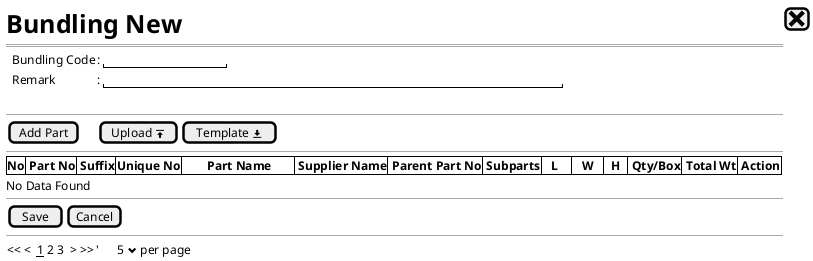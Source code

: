 @startsalt
{
  <size:25><b>Bundling New|[<size:25><&x>]|*
  ==
  {
    .|Bundling Code |: |"               "|*
    .|Remark         |: |"                                                         "|*
  }
  .
  --
  {
    |[Add Part] |.|.|.|[Upload <&data-transfer-upload>]| [Template <&data-transfer-download>]|* 
  }
  --
  {#
    |<b>No|<b> Part No  |<b> Suffix | <b>Unique No |       <b> Part Name       |<b> Supplier Name    |<b> Parent Part No |<b> Subparts |   <b>L    |   <b>W   |  <b>H   |<b> Qty/Box  |<b> Total Wt |<b> Action |*
  }
  No Data Found
  --
  {[ Save ] | [Cancel]}
  --
  {
  << <  __1__ 2 3  > >>  |'      5 <&chevron-bottom> per page |*
  }
}
@@endsalt



